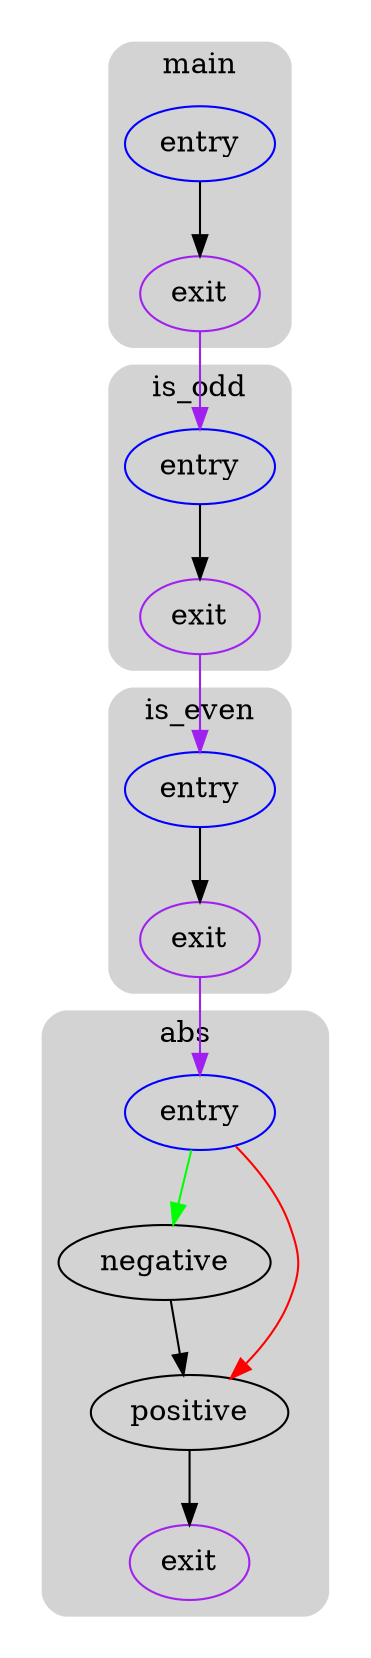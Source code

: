 digraph G {
  compound=true
  subgraph cluster_ {
    peripheries=0
    subgraph cluster_0 {
      label="main"
      color=darkgray
      style=rounded
      bgcolor=lightgray
      cluster_0_0[label="entry",shape=oval,color=blue,rank=source]
      cluster_0_exit[label=exit,color=purple,rank=sink]
      cluster_0_0 -> cluster_0_exit [color=black]
    }
    subgraph cluster_1 {
      label="abs"
      color=darkgray
      style=rounded
      bgcolor=lightgray
      cluster_1_0[label="entry",shape=oval,color=blue,rank=source]
      cluster_1_1[label="negative",shape=oval]
      cluster_1_2[label="positive",shape=oval]
      cluster_1_exit[label=exit,color=purple,rank=sink]
      cluster_1_0 -> cluster_1_1 [color=green]
      cluster_1_0 -> cluster_1_2 [color=red]
      cluster_1_1 -> cluster_1_2
      cluster_1_2 -> cluster_1_exit [color=black]
    }
    subgraph cluster_2 {
      label="is_even"
      color=darkgray
      style=rounded
      bgcolor=lightgray
      cluster_2_0[label="entry",shape=oval,color=blue,rank=source]
      cluster_2_exit[label=exit,color=purple,rank=sink]
      cluster_2_0 -> cluster_2_exit [color=black]
    }
    subgraph cluster_3 {
      label="is_odd"
      color=darkgray
      style=rounded
      bgcolor=lightgray
      cluster_3_0[label="entry",shape=oval,color=blue,rank=source]
      cluster_3_exit[label=exit,color=purple,rank=sink]
      cluster_3_0 -> cluster_3_exit [color=black]
    }
    cluster_0_exit -> cluster_3_0 [color=purple]
    cluster_2_exit -> cluster_1_0 [color=purple]
    cluster_3_exit -> cluster_2_0 [color=purple]
  }
}
